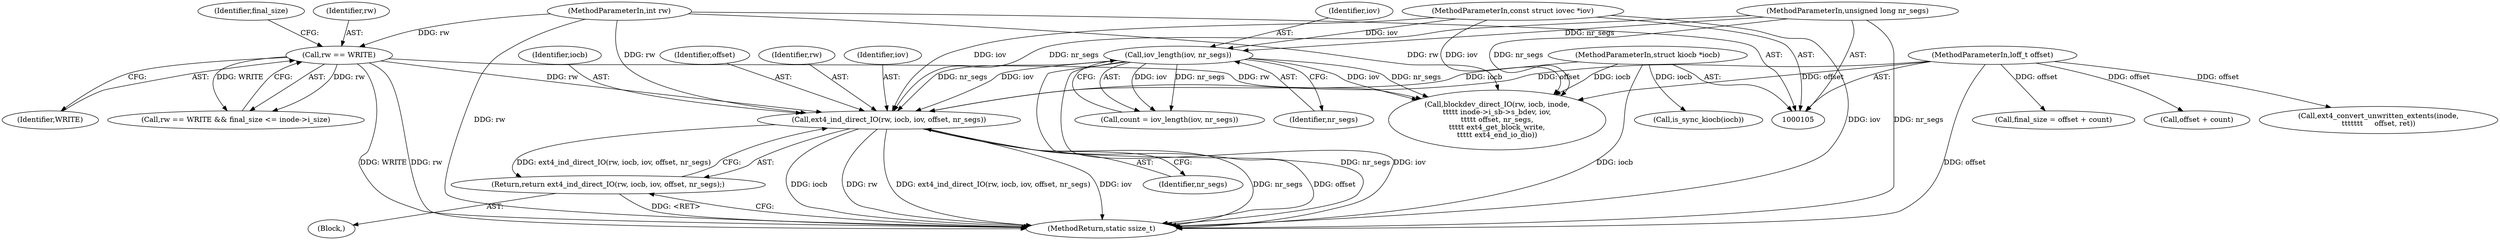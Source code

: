 digraph "0_linux_744692dc059845b2a3022119871846e74d4f6e11_6@pointer" {
"1000267" [label="(Call,ext4_ind_direct_IO(rw, iocb, iov, offset, nr_segs))"];
"1000141" [label="(Call,rw == WRITE)"];
"1000106" [label="(MethodParameterIn,int rw)"];
"1000107" [label="(MethodParameterIn,struct kiocb *iocb)"];
"1000130" [label="(Call,iov_length(iov, nr_segs))"];
"1000108" [label="(MethodParameterIn,const struct iovec *iov)"];
"1000110" [label="(MethodParameterIn,unsigned long nr_segs)"];
"1000109" [label="(MethodParameterIn,loff_t offset)"];
"1000266" [label="(Return,return ext4_ind_direct_IO(rw, iocb, iov, offset, nr_segs);)"];
"1000142" [label="(Identifier,rw)"];
"1000269" [label="(Identifier,iocb)"];
"1000267" [label="(Call,ext4_ind_direct_IO(rw, iocb, iov, offset, nr_segs))"];
"1000130" [label="(Call,iov_length(iov, nr_segs))"];
"1000271" [label="(Identifier,offset)"];
"1000111" [label="(Block,)"];
"1000163" [label="(Call,is_sync_kiocb(iocb))"];
"1000268" [label="(Identifier,rw)"];
"1000106" [label="(MethodParameterIn,int rw)"];
"1000266" [label="(Return,return ext4_ind_direct_IO(rw, iocb, iov, offset, nr_segs);)"];
"1000132" [label="(Identifier,nr_segs)"];
"1000273" [label="(MethodReturn,static ssize_t)"];
"1000143" [label="(Identifier,WRITE)"];
"1000134" [label="(Call,final_size = offset + count)"];
"1000140" [label="(Call,rw == WRITE && final_size <= inode->i_size)"];
"1000270" [label="(Identifier,iov)"];
"1000141" [label="(Call,rw == WRITE)"];
"1000110" [label="(MethodParameterIn,unsigned long nr_segs)"];
"1000128" [label="(Call,count = iov_length(iov, nr_segs))"];
"1000136" [label="(Call,offset + count)"];
"1000107" [label="(MethodParameterIn,struct kiocb *iocb)"];
"1000272" [label="(Identifier,nr_segs)"];
"1000190" [label="(Call,blockdev_direct_IO(rw, iocb, inode,\n\t\t\t\t\t inode->i_sb->s_bdev, iov,\n\t\t\t\t\t offset, nr_segs,\n\t\t\t\t\t ext4_get_block_write,\n\t\t\t\t\t ext4_end_io_dio))"];
"1000109" [label="(MethodParameterIn,loff_t offset)"];
"1000131" [label="(Identifier,iov)"];
"1000250" [label="(Call,ext4_convert_unwritten_extents(inode,\n\t\t\t\t\t\t\t     offset, ret))"];
"1000108" [label="(MethodParameterIn,const struct iovec *iov)"];
"1000145" [label="(Identifier,final_size)"];
"1000267" -> "1000266"  [label="AST: "];
"1000267" -> "1000272"  [label="CFG: "];
"1000268" -> "1000267"  [label="AST: "];
"1000269" -> "1000267"  [label="AST: "];
"1000270" -> "1000267"  [label="AST: "];
"1000271" -> "1000267"  [label="AST: "];
"1000272" -> "1000267"  [label="AST: "];
"1000266" -> "1000267"  [label="CFG: "];
"1000267" -> "1000273"  [label="DDG: iocb"];
"1000267" -> "1000273"  [label="DDG: rw"];
"1000267" -> "1000273"  [label="DDG: ext4_ind_direct_IO(rw, iocb, iov, offset, nr_segs)"];
"1000267" -> "1000273"  [label="DDG: iov"];
"1000267" -> "1000273"  [label="DDG: nr_segs"];
"1000267" -> "1000273"  [label="DDG: offset"];
"1000267" -> "1000266"  [label="DDG: ext4_ind_direct_IO(rw, iocb, iov, offset, nr_segs)"];
"1000141" -> "1000267"  [label="DDG: rw"];
"1000106" -> "1000267"  [label="DDG: rw"];
"1000107" -> "1000267"  [label="DDG: iocb"];
"1000130" -> "1000267"  [label="DDG: iov"];
"1000130" -> "1000267"  [label="DDG: nr_segs"];
"1000108" -> "1000267"  [label="DDG: iov"];
"1000109" -> "1000267"  [label="DDG: offset"];
"1000110" -> "1000267"  [label="DDG: nr_segs"];
"1000141" -> "1000140"  [label="AST: "];
"1000141" -> "1000143"  [label="CFG: "];
"1000142" -> "1000141"  [label="AST: "];
"1000143" -> "1000141"  [label="AST: "];
"1000145" -> "1000141"  [label="CFG: "];
"1000140" -> "1000141"  [label="CFG: "];
"1000141" -> "1000273"  [label="DDG: rw"];
"1000141" -> "1000273"  [label="DDG: WRITE"];
"1000141" -> "1000140"  [label="DDG: rw"];
"1000141" -> "1000140"  [label="DDG: WRITE"];
"1000106" -> "1000141"  [label="DDG: rw"];
"1000141" -> "1000190"  [label="DDG: rw"];
"1000106" -> "1000105"  [label="AST: "];
"1000106" -> "1000273"  [label="DDG: rw"];
"1000106" -> "1000190"  [label="DDG: rw"];
"1000107" -> "1000105"  [label="AST: "];
"1000107" -> "1000273"  [label="DDG: iocb"];
"1000107" -> "1000163"  [label="DDG: iocb"];
"1000107" -> "1000190"  [label="DDG: iocb"];
"1000130" -> "1000128"  [label="AST: "];
"1000130" -> "1000132"  [label="CFG: "];
"1000131" -> "1000130"  [label="AST: "];
"1000132" -> "1000130"  [label="AST: "];
"1000128" -> "1000130"  [label="CFG: "];
"1000130" -> "1000273"  [label="DDG: nr_segs"];
"1000130" -> "1000273"  [label="DDG: iov"];
"1000130" -> "1000128"  [label="DDG: iov"];
"1000130" -> "1000128"  [label="DDG: nr_segs"];
"1000108" -> "1000130"  [label="DDG: iov"];
"1000110" -> "1000130"  [label="DDG: nr_segs"];
"1000130" -> "1000190"  [label="DDG: iov"];
"1000130" -> "1000190"  [label="DDG: nr_segs"];
"1000108" -> "1000105"  [label="AST: "];
"1000108" -> "1000273"  [label="DDG: iov"];
"1000108" -> "1000190"  [label="DDG: iov"];
"1000110" -> "1000105"  [label="AST: "];
"1000110" -> "1000273"  [label="DDG: nr_segs"];
"1000110" -> "1000190"  [label="DDG: nr_segs"];
"1000109" -> "1000105"  [label="AST: "];
"1000109" -> "1000273"  [label="DDG: offset"];
"1000109" -> "1000134"  [label="DDG: offset"];
"1000109" -> "1000136"  [label="DDG: offset"];
"1000109" -> "1000190"  [label="DDG: offset"];
"1000109" -> "1000250"  [label="DDG: offset"];
"1000266" -> "1000111"  [label="AST: "];
"1000273" -> "1000266"  [label="CFG: "];
"1000266" -> "1000273"  [label="DDG: <RET>"];
}
